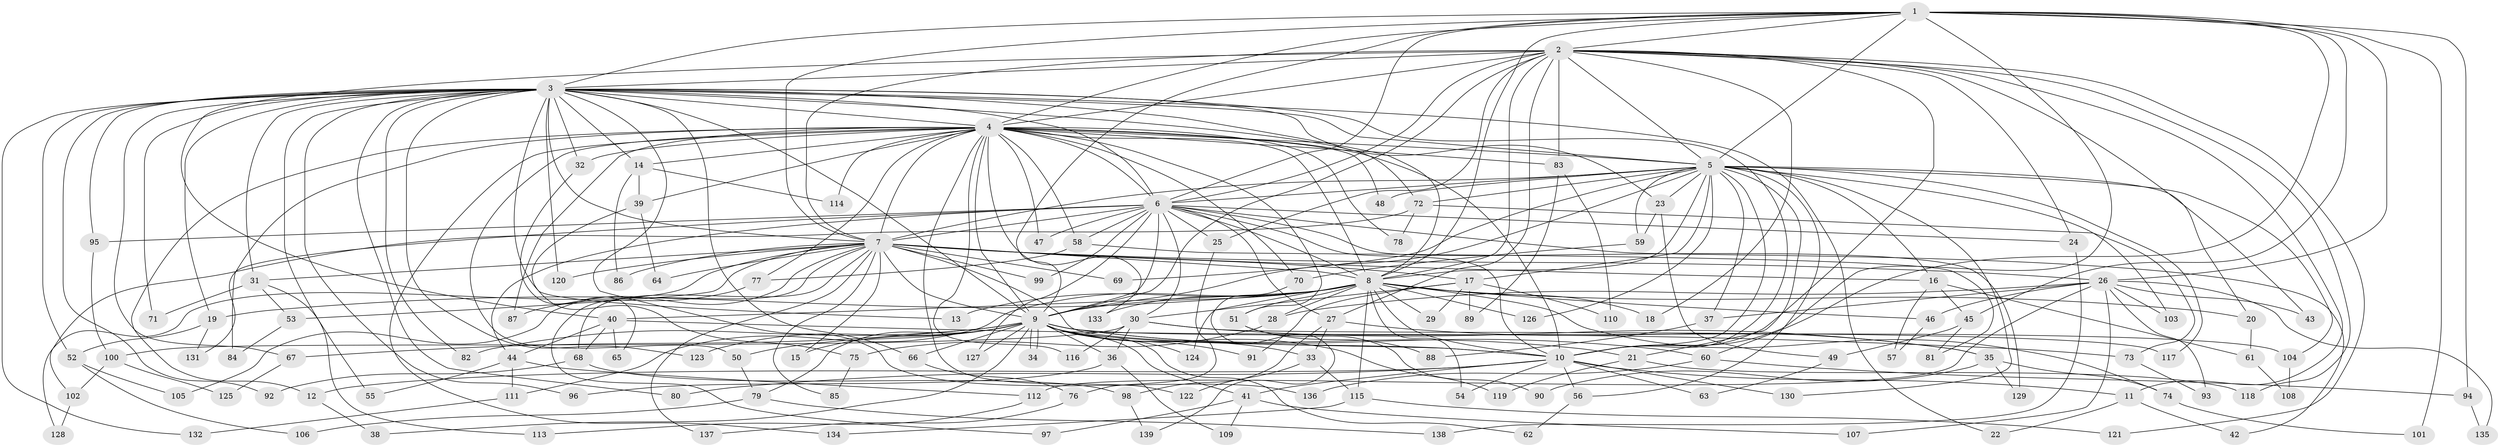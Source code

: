 // Generated by graph-tools (version 1.1) at 2025/01/03/09/25 03:01:19]
// undirected, 139 vertices, 303 edges
graph export_dot {
graph [start="1"]
  node [color=gray90,style=filled];
  1;
  2;
  3;
  4;
  5;
  6;
  7;
  8;
  9;
  10;
  11;
  12;
  13;
  14;
  15;
  16;
  17;
  18;
  19;
  20;
  21;
  22;
  23;
  24;
  25;
  26;
  27;
  28;
  29;
  30;
  31;
  32;
  33;
  34;
  35;
  36;
  37;
  38;
  39;
  40;
  41;
  42;
  43;
  44;
  45;
  46;
  47;
  48;
  49;
  50;
  51;
  52;
  53;
  54;
  55;
  56;
  57;
  58;
  59;
  60;
  61;
  62;
  63;
  64;
  65;
  66;
  67;
  68;
  69;
  70;
  71;
  72;
  73;
  74;
  75;
  76;
  77;
  78;
  79;
  80;
  81;
  82;
  83;
  84;
  85;
  86;
  87;
  88;
  89;
  90;
  91;
  92;
  93;
  94;
  95;
  96;
  97;
  98;
  99;
  100;
  101;
  102;
  103;
  104;
  105;
  106;
  107;
  108;
  109;
  110;
  111;
  112;
  113;
  114;
  115;
  116;
  117;
  118;
  119;
  120;
  121;
  122;
  123;
  124;
  125;
  126;
  127;
  128;
  129;
  130;
  131;
  132;
  133;
  134;
  135;
  136;
  137;
  138;
  139;
  1 -- 2;
  1 -- 3;
  1 -- 4;
  1 -- 5;
  1 -- 6;
  1 -- 7;
  1 -- 8;
  1 -- 9;
  1 -- 10;
  1 -- 26;
  1 -- 45;
  1 -- 60;
  1 -- 94;
  1 -- 101;
  2 -- 3;
  2 -- 4;
  2 -- 5;
  2 -- 6;
  2 -- 7;
  2 -- 8;
  2 -- 9;
  2 -- 10;
  2 -- 11;
  2 -- 18;
  2 -- 24;
  2 -- 25;
  2 -- 27;
  2 -- 40;
  2 -- 43;
  2 -- 83;
  2 -- 118;
  2 -- 121;
  3 -- 4;
  3 -- 5;
  3 -- 6;
  3 -- 7;
  3 -- 8;
  3 -- 9;
  3 -- 10;
  3 -- 13;
  3 -- 14;
  3 -- 19;
  3 -- 22;
  3 -- 23;
  3 -- 31;
  3 -- 32;
  3 -- 52;
  3 -- 55;
  3 -- 66;
  3 -- 67;
  3 -- 71;
  3 -- 72;
  3 -- 80;
  3 -- 82;
  3 -- 92;
  3 -- 95;
  3 -- 96;
  3 -- 120;
  3 -- 123;
  3 -- 132;
  3 -- 136;
  4 -- 5;
  4 -- 6;
  4 -- 7;
  4 -- 8;
  4 -- 9;
  4 -- 10;
  4 -- 12;
  4 -- 14;
  4 -- 32;
  4 -- 39;
  4 -- 47;
  4 -- 48;
  4 -- 50;
  4 -- 51;
  4 -- 58;
  4 -- 70;
  4 -- 77;
  4 -- 78;
  4 -- 83;
  4 -- 84;
  4 -- 87;
  4 -- 114;
  4 -- 116;
  4 -- 122;
  4 -- 133;
  4 -- 134;
  5 -- 6;
  5 -- 7;
  5 -- 8;
  5 -- 9;
  5 -- 10;
  5 -- 16;
  5 -- 17;
  5 -- 20;
  5 -- 21;
  5 -- 23;
  5 -- 37;
  5 -- 48;
  5 -- 56;
  5 -- 59;
  5 -- 69;
  5 -- 72;
  5 -- 103;
  5 -- 104;
  5 -- 117;
  5 -- 126;
  5 -- 130;
  6 -- 7;
  6 -- 8;
  6 -- 9;
  6 -- 10;
  6 -- 24;
  6 -- 25;
  6 -- 27;
  6 -- 30;
  6 -- 42;
  6 -- 44;
  6 -- 47;
  6 -- 58;
  6 -- 95;
  6 -- 99;
  6 -- 127;
  6 -- 129;
  6 -- 131;
  7 -- 8;
  7 -- 9;
  7 -- 10;
  7 -- 15;
  7 -- 16;
  7 -- 17;
  7 -- 26;
  7 -- 31;
  7 -- 53;
  7 -- 64;
  7 -- 68;
  7 -- 69;
  7 -- 85;
  7 -- 86;
  7 -- 97;
  7 -- 99;
  7 -- 105;
  7 -- 120;
  7 -- 128;
  7 -- 137;
  8 -- 9;
  8 -- 10;
  8 -- 13;
  8 -- 18;
  8 -- 19;
  8 -- 20;
  8 -- 28;
  8 -- 29;
  8 -- 40;
  8 -- 46;
  8 -- 51;
  8 -- 54;
  8 -- 74;
  8 -- 111;
  8 -- 115;
  8 -- 124;
  8 -- 126;
  8 -- 133;
  9 -- 10;
  9 -- 15;
  9 -- 21;
  9 -- 33;
  9 -- 34;
  9 -- 34;
  9 -- 36;
  9 -- 38;
  9 -- 41;
  9 -- 50;
  9 -- 60;
  9 -- 62;
  9 -- 66;
  9 -- 67;
  9 -- 79;
  9 -- 82;
  9 -- 91;
  9 -- 104;
  9 -- 119;
  9 -- 123;
  9 -- 124;
  9 -- 127;
  10 -- 11;
  10 -- 12;
  10 -- 41;
  10 -- 54;
  10 -- 56;
  10 -- 63;
  10 -- 80;
  10 -- 130;
  11 -- 22;
  11 -- 42;
  12 -- 38;
  14 -- 39;
  14 -- 86;
  14 -- 114;
  16 -- 45;
  16 -- 57;
  16 -- 61;
  17 -- 29;
  17 -- 30;
  17 -- 89;
  17 -- 91;
  17 -- 110;
  19 -- 52;
  19 -- 131;
  20 -- 61;
  21 -- 118;
  21 -- 119;
  23 -- 49;
  23 -- 59;
  24 -- 138;
  25 -- 76;
  26 -- 28;
  26 -- 37;
  26 -- 43;
  26 -- 46;
  26 -- 93;
  26 -- 103;
  26 -- 107;
  26 -- 112;
  26 -- 135;
  27 -- 33;
  27 -- 35;
  27 -- 98;
  28 -- 75;
  30 -- 35;
  30 -- 36;
  30 -- 100;
  30 -- 116;
  30 -- 117;
  31 -- 53;
  31 -- 71;
  31 -- 113;
  32 -- 65;
  33 -- 115;
  33 -- 122;
  35 -- 74;
  35 -- 90;
  35 -- 129;
  36 -- 96;
  36 -- 109;
  37 -- 88;
  39 -- 64;
  39 -- 75;
  40 -- 44;
  40 -- 65;
  40 -- 68;
  40 -- 73;
  41 -- 97;
  41 -- 107;
  41 -- 109;
  44 -- 55;
  44 -- 111;
  44 -- 112;
  45 -- 49;
  45 -- 81;
  46 -- 57;
  49 -- 63;
  50 -- 79;
  51 -- 88;
  51 -- 90;
  52 -- 105;
  52 -- 106;
  53 -- 84;
  56 -- 62;
  58 -- 77;
  58 -- 81;
  59 -- 70;
  60 -- 94;
  60 -- 136;
  61 -- 108;
  66 -- 76;
  67 -- 125;
  68 -- 92;
  68 -- 98;
  70 -- 139;
  72 -- 73;
  72 -- 78;
  72 -- 102;
  73 -- 93;
  74 -- 101;
  75 -- 85;
  76 -- 137;
  77 -- 87;
  79 -- 106;
  79 -- 138;
  83 -- 89;
  83 -- 110;
  94 -- 135;
  95 -- 100;
  98 -- 139;
  100 -- 102;
  100 -- 125;
  102 -- 128;
  104 -- 108;
  111 -- 132;
  112 -- 113;
  115 -- 121;
  115 -- 134;
}
